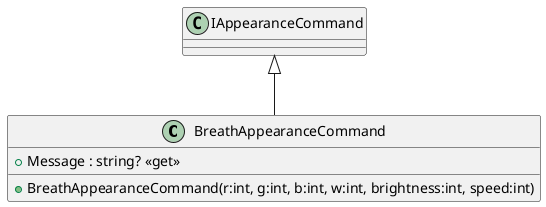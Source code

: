 @startuml
class BreathAppearanceCommand {
    + BreathAppearanceCommand(r:int, g:int, b:int, w:int, brightness:int, speed:int)
    + Message : string? <<get>>
}
IAppearanceCommand <|-- BreathAppearanceCommand
@enduml

